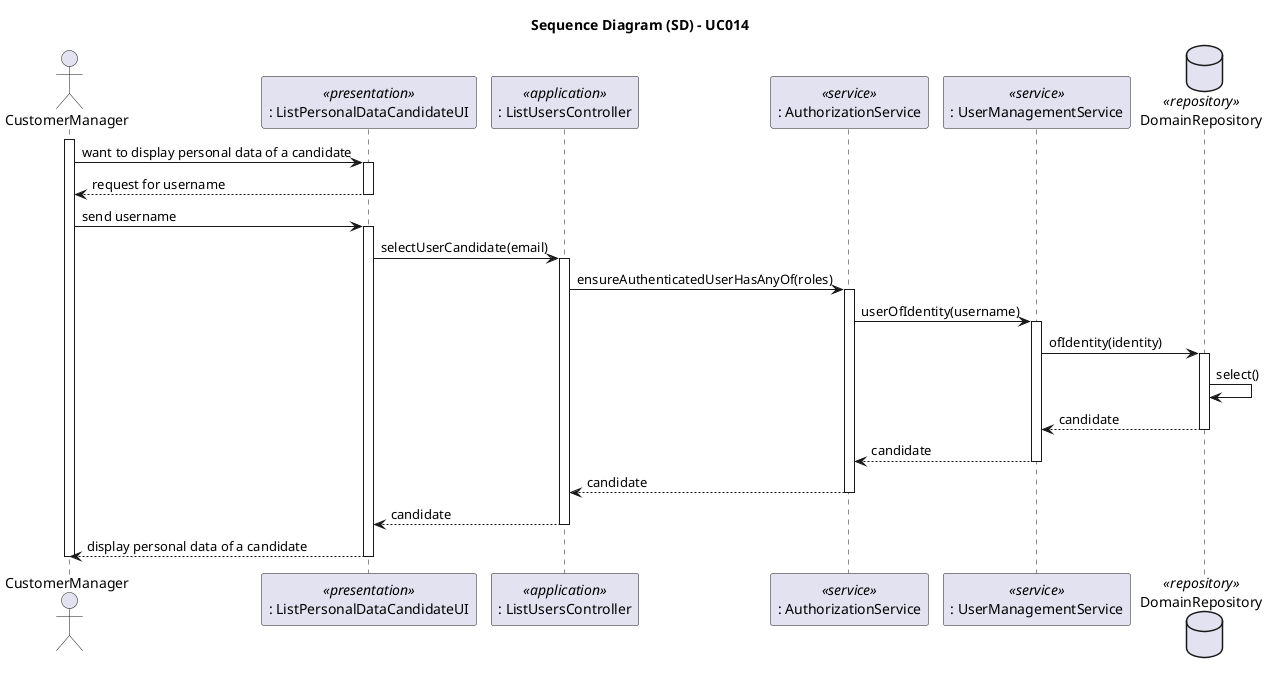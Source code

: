 @startuml
skinparam packageStyle rectangle
skinparam shadowing false
skinparam linetype polyline

skinparam classAttributeIconSize 0

title Sequence Diagram (SD) - UC014
'hide footbox
actor "CustomerManager" as CM
participant ": ListPersonalDataCandidateUI" as ListPersonalDataCandidateUI <<presentation>>
participant ": ListUsersController" as Controller <<application>>
participant ": AuthorizationService" as AuthorizationService <<service>>
participant ": UserManagementService" as UserManagementService <<service>>

database DomainRepository as UserRepository <<repository>>

activate CM

CM -> ListPersonalDataCandidateUI : want to display personal data of a candidate

    activate ListPersonalDataCandidateUI

        ListPersonalDataCandidateUI --> CM : request for username

    deactivate ListPersonalDataCandidateUI

        CM -> ListPersonalDataCandidateUI : send username

        activate ListPersonalDataCandidateUI

        ListPersonalDataCandidateUI -> Controller : selectUserCandidate(email)
            activate Controller

                Controller -> AuthorizationService : ensureAuthenticatedUserHasAnyOf(roles)
                activate AuthorizationService

                    AuthorizationService -> UserManagementService : userOfIdentity(username)
                    activate UserManagementService

                        UserManagementService -> UserRepository : ofIdentity(identity)
                        activate UserRepository

                            UserRepository -> UserRepository : select()

                            UserRepository --> UserManagementService : candidate
                        deactivate UserRepository

                        UserManagementService --> AuthorizationService : candidate
                    deactivate UserManagementService

                    AuthorizationService --> Controller : candidate
                deactivate AuthorizationService

                Controller --> ListPersonalDataCandidateUI : candidate
            deactivate Controller

        ListPersonalDataCandidateUI --> CM : display personal data of a candidate
    deactivate ListPersonalDataCandidateUI
deactivate CM
@enduml